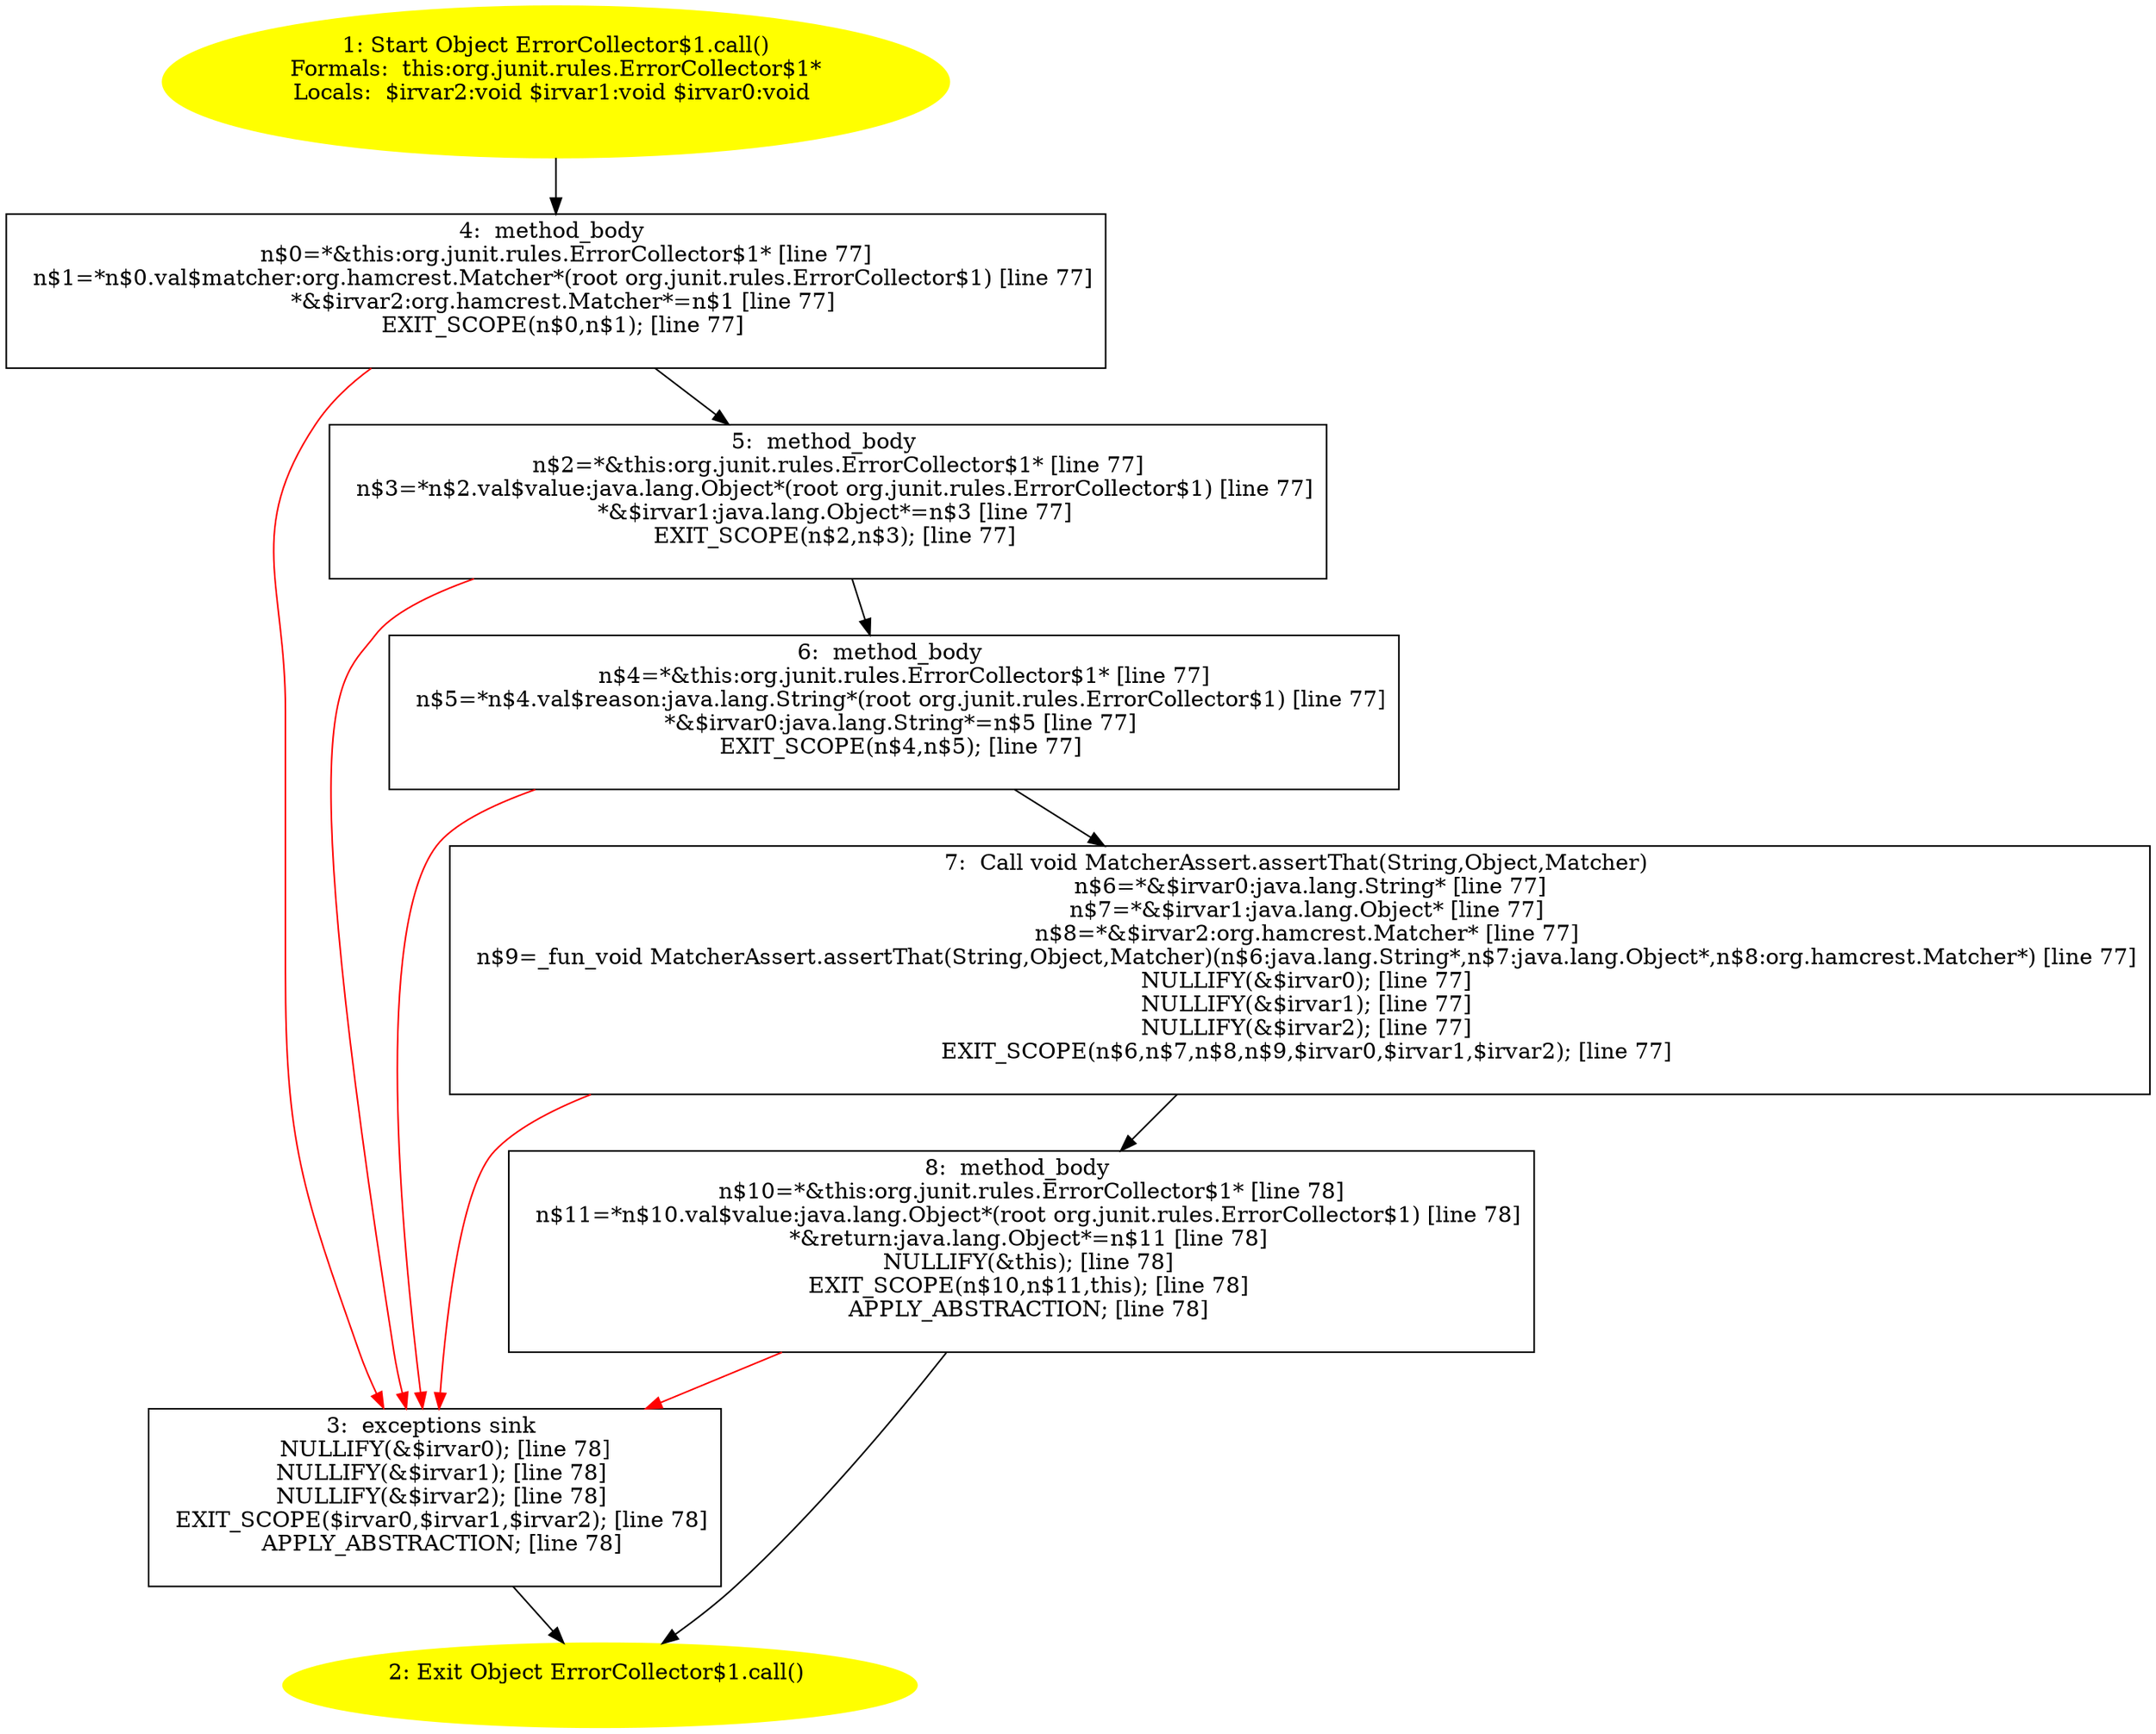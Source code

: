 /* @generated */
digraph cfg {
"org.junit.rules.ErrorCollector$1.call():java.lang.Object.9ab37aed33723e6e6813e95532b79f87_1" [label="1: Start Object ErrorCollector$1.call()\nFormals:  this:org.junit.rules.ErrorCollector$1*\nLocals:  $irvar2:void $irvar1:void $irvar0:void \n  " color=yellow style=filled]
	

	 "org.junit.rules.ErrorCollector$1.call():java.lang.Object.9ab37aed33723e6e6813e95532b79f87_1" -> "org.junit.rules.ErrorCollector$1.call():java.lang.Object.9ab37aed33723e6e6813e95532b79f87_4" ;
"org.junit.rules.ErrorCollector$1.call():java.lang.Object.9ab37aed33723e6e6813e95532b79f87_2" [label="2: Exit Object ErrorCollector$1.call() \n  " color=yellow style=filled]
	

"org.junit.rules.ErrorCollector$1.call():java.lang.Object.9ab37aed33723e6e6813e95532b79f87_3" [label="3:  exceptions sink \n   NULLIFY(&$irvar0); [line 78]\n  NULLIFY(&$irvar1); [line 78]\n  NULLIFY(&$irvar2); [line 78]\n  EXIT_SCOPE($irvar0,$irvar1,$irvar2); [line 78]\n  APPLY_ABSTRACTION; [line 78]\n " shape="box"]
	

	 "org.junit.rules.ErrorCollector$1.call():java.lang.Object.9ab37aed33723e6e6813e95532b79f87_3" -> "org.junit.rules.ErrorCollector$1.call():java.lang.Object.9ab37aed33723e6e6813e95532b79f87_2" ;
"org.junit.rules.ErrorCollector$1.call():java.lang.Object.9ab37aed33723e6e6813e95532b79f87_4" [label="4:  method_body \n   n$0=*&this:org.junit.rules.ErrorCollector$1* [line 77]\n  n$1=*n$0.val$matcher:org.hamcrest.Matcher*(root org.junit.rules.ErrorCollector$1) [line 77]\n  *&$irvar2:org.hamcrest.Matcher*=n$1 [line 77]\n  EXIT_SCOPE(n$0,n$1); [line 77]\n " shape="box"]
	

	 "org.junit.rules.ErrorCollector$1.call():java.lang.Object.9ab37aed33723e6e6813e95532b79f87_4" -> "org.junit.rules.ErrorCollector$1.call():java.lang.Object.9ab37aed33723e6e6813e95532b79f87_5" ;
	 "org.junit.rules.ErrorCollector$1.call():java.lang.Object.9ab37aed33723e6e6813e95532b79f87_4" -> "org.junit.rules.ErrorCollector$1.call():java.lang.Object.9ab37aed33723e6e6813e95532b79f87_3" [color="red" ];
"org.junit.rules.ErrorCollector$1.call():java.lang.Object.9ab37aed33723e6e6813e95532b79f87_5" [label="5:  method_body \n   n$2=*&this:org.junit.rules.ErrorCollector$1* [line 77]\n  n$3=*n$2.val$value:java.lang.Object*(root org.junit.rules.ErrorCollector$1) [line 77]\n  *&$irvar1:java.lang.Object*=n$3 [line 77]\n  EXIT_SCOPE(n$2,n$3); [line 77]\n " shape="box"]
	

	 "org.junit.rules.ErrorCollector$1.call():java.lang.Object.9ab37aed33723e6e6813e95532b79f87_5" -> "org.junit.rules.ErrorCollector$1.call():java.lang.Object.9ab37aed33723e6e6813e95532b79f87_6" ;
	 "org.junit.rules.ErrorCollector$1.call():java.lang.Object.9ab37aed33723e6e6813e95532b79f87_5" -> "org.junit.rules.ErrorCollector$1.call():java.lang.Object.9ab37aed33723e6e6813e95532b79f87_3" [color="red" ];
"org.junit.rules.ErrorCollector$1.call():java.lang.Object.9ab37aed33723e6e6813e95532b79f87_6" [label="6:  method_body \n   n$4=*&this:org.junit.rules.ErrorCollector$1* [line 77]\n  n$5=*n$4.val$reason:java.lang.String*(root org.junit.rules.ErrorCollector$1) [line 77]\n  *&$irvar0:java.lang.String*=n$5 [line 77]\n  EXIT_SCOPE(n$4,n$5); [line 77]\n " shape="box"]
	

	 "org.junit.rules.ErrorCollector$1.call():java.lang.Object.9ab37aed33723e6e6813e95532b79f87_6" -> "org.junit.rules.ErrorCollector$1.call():java.lang.Object.9ab37aed33723e6e6813e95532b79f87_7" ;
	 "org.junit.rules.ErrorCollector$1.call():java.lang.Object.9ab37aed33723e6e6813e95532b79f87_6" -> "org.junit.rules.ErrorCollector$1.call():java.lang.Object.9ab37aed33723e6e6813e95532b79f87_3" [color="red" ];
"org.junit.rules.ErrorCollector$1.call():java.lang.Object.9ab37aed33723e6e6813e95532b79f87_7" [label="7:  Call void MatcherAssert.assertThat(String,Object,Matcher) \n   n$6=*&$irvar0:java.lang.String* [line 77]\n  n$7=*&$irvar1:java.lang.Object* [line 77]\n  n$8=*&$irvar2:org.hamcrest.Matcher* [line 77]\n  n$9=_fun_void MatcherAssert.assertThat(String,Object,Matcher)(n$6:java.lang.String*,n$7:java.lang.Object*,n$8:org.hamcrest.Matcher*) [line 77]\n  NULLIFY(&$irvar0); [line 77]\n  NULLIFY(&$irvar1); [line 77]\n  NULLIFY(&$irvar2); [line 77]\n  EXIT_SCOPE(n$6,n$7,n$8,n$9,$irvar0,$irvar1,$irvar2); [line 77]\n " shape="box"]
	

	 "org.junit.rules.ErrorCollector$1.call():java.lang.Object.9ab37aed33723e6e6813e95532b79f87_7" -> "org.junit.rules.ErrorCollector$1.call():java.lang.Object.9ab37aed33723e6e6813e95532b79f87_8" ;
	 "org.junit.rules.ErrorCollector$1.call():java.lang.Object.9ab37aed33723e6e6813e95532b79f87_7" -> "org.junit.rules.ErrorCollector$1.call():java.lang.Object.9ab37aed33723e6e6813e95532b79f87_3" [color="red" ];
"org.junit.rules.ErrorCollector$1.call():java.lang.Object.9ab37aed33723e6e6813e95532b79f87_8" [label="8:  method_body \n   n$10=*&this:org.junit.rules.ErrorCollector$1* [line 78]\n  n$11=*n$10.val$value:java.lang.Object*(root org.junit.rules.ErrorCollector$1) [line 78]\n  *&return:java.lang.Object*=n$11 [line 78]\n  NULLIFY(&this); [line 78]\n  EXIT_SCOPE(n$10,n$11,this); [line 78]\n  APPLY_ABSTRACTION; [line 78]\n " shape="box"]
	

	 "org.junit.rules.ErrorCollector$1.call():java.lang.Object.9ab37aed33723e6e6813e95532b79f87_8" -> "org.junit.rules.ErrorCollector$1.call():java.lang.Object.9ab37aed33723e6e6813e95532b79f87_2" ;
	 "org.junit.rules.ErrorCollector$1.call():java.lang.Object.9ab37aed33723e6e6813e95532b79f87_8" -> "org.junit.rules.ErrorCollector$1.call():java.lang.Object.9ab37aed33723e6e6813e95532b79f87_3" [color="red" ];
}
